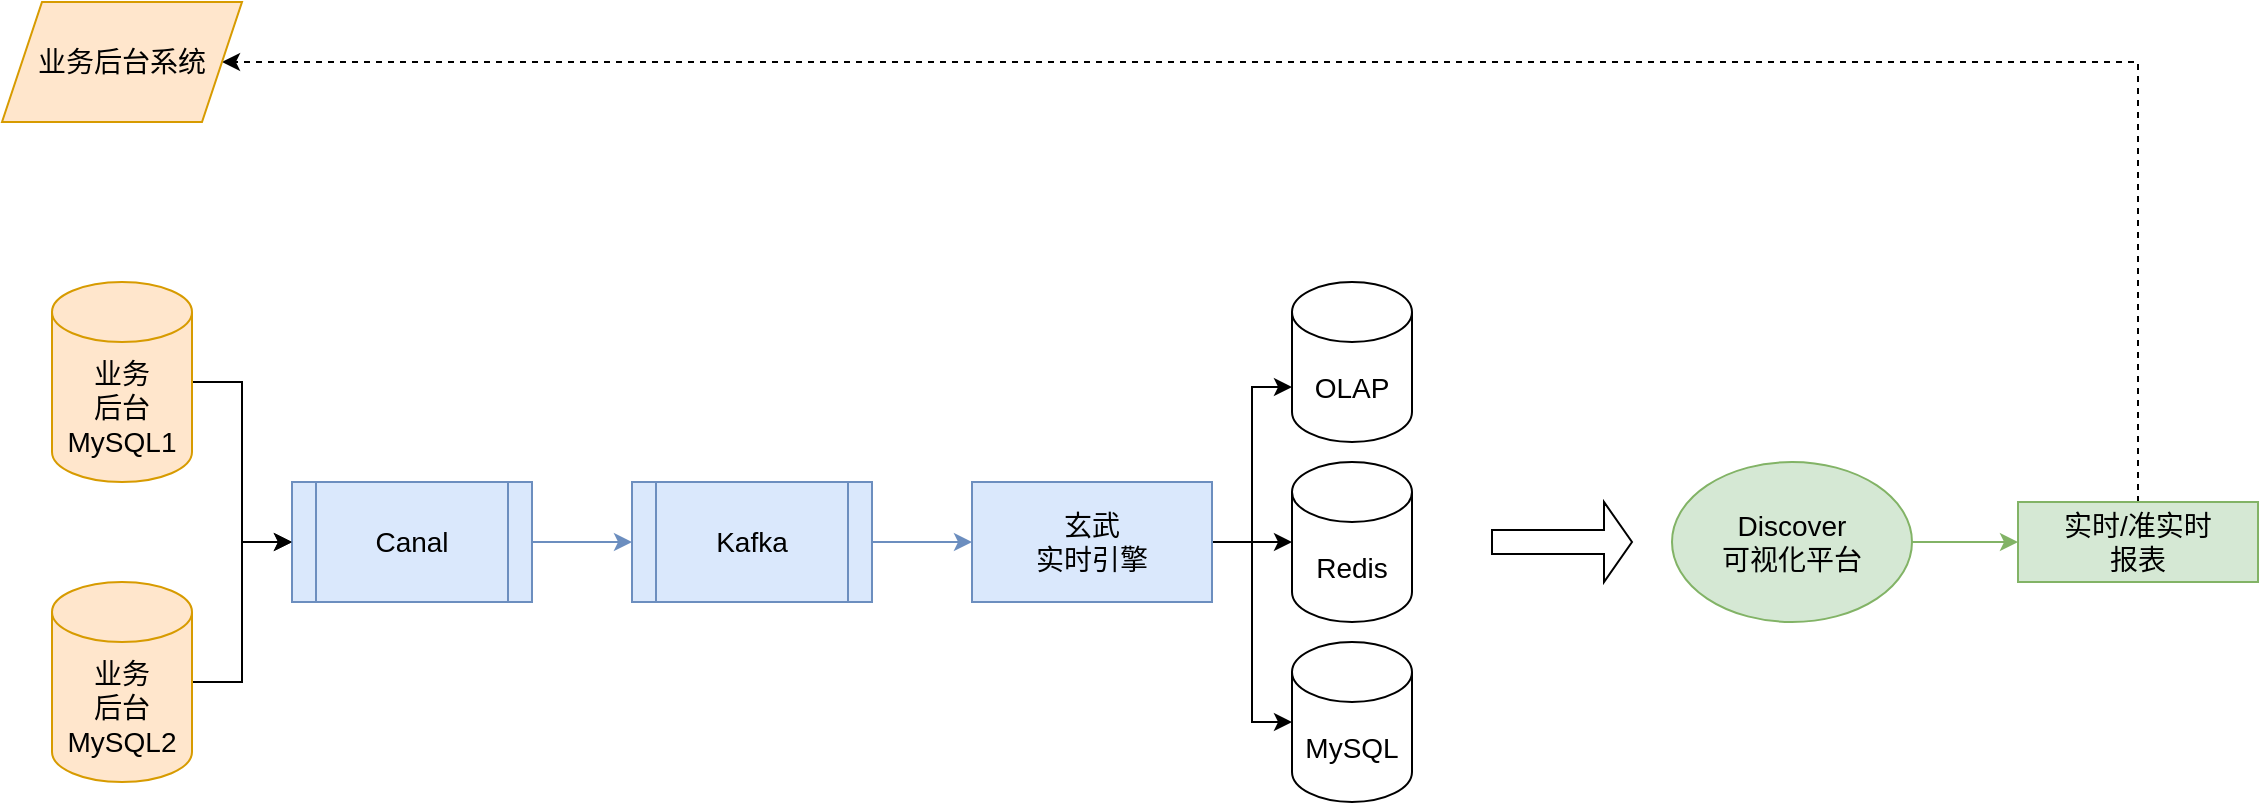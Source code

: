 <mxfile version="15.7.0" type="github">
  <diagram id="bT-UPvlaSWT7ejlX2j9R" name="第 1 页">
    <mxGraphModel dx="1422" dy="762" grid="1" gridSize="10" guides="1" tooltips="1" connect="1" arrows="1" fold="1" page="1" pageScale="1" pageWidth="827" pageHeight="1169" math="0" shadow="0">
      <root>
        <mxCell id="0" />
        <mxCell id="1" parent="0" />
        <mxCell id="e_Ce-8mbgNTQtIeD7WKg-18" style="edgeStyle=orthogonalEdgeStyle;rounded=0;orthogonalLoop=1;jettySize=auto;html=1;exitX=1;exitY=0.5;exitDx=0;exitDy=0;exitPerimeter=0;fontSize=14;" edge="1" parent="1" source="e_Ce-8mbgNTQtIeD7WKg-1" target="e_Ce-8mbgNTQtIeD7WKg-4">
          <mxGeometry relative="1" as="geometry" />
        </mxCell>
        <mxCell id="e_Ce-8mbgNTQtIeD7WKg-1" value="&lt;font style=&quot;font-size: 14px&quot;&gt;业务&lt;br&gt;后台MySQL1&lt;/font&gt;" style="shape=cylinder3;whiteSpace=wrap;html=1;boundedLbl=1;backgroundOutline=1;size=15;fillColor=#ffe6cc;strokeColor=#d79b00;" vertex="1" parent="1">
          <mxGeometry x="70" y="160" width="70" height="100" as="geometry" />
        </mxCell>
        <mxCell id="e_Ce-8mbgNTQtIeD7WKg-20" style="edgeStyle=orthogonalEdgeStyle;rounded=0;orthogonalLoop=1;jettySize=auto;html=1;exitX=1;exitY=0.5;exitDx=0;exitDy=0;entryX=0;entryY=0.5;entryDx=0;entryDy=0;fontSize=14;fillColor=#dae8fc;strokeColor=#6c8ebf;" edge="1" parent="1" source="e_Ce-8mbgNTQtIeD7WKg-4" target="e_Ce-8mbgNTQtIeD7WKg-8">
          <mxGeometry relative="1" as="geometry" />
        </mxCell>
        <mxCell id="e_Ce-8mbgNTQtIeD7WKg-4" value="Canal" style="shape=process;whiteSpace=wrap;html=1;backgroundOutline=1;fontSize=14;fillColor=#dae8fc;strokeColor=#6c8ebf;" vertex="1" parent="1">
          <mxGeometry x="190" y="260" width="120" height="60" as="geometry" />
        </mxCell>
        <mxCell id="e_Ce-8mbgNTQtIeD7WKg-19" style="edgeStyle=orthogonalEdgeStyle;rounded=0;orthogonalLoop=1;jettySize=auto;html=1;exitX=1;exitY=0.5;exitDx=0;exitDy=0;exitPerimeter=0;entryX=0;entryY=0.5;entryDx=0;entryDy=0;fontSize=14;" edge="1" parent="1" source="e_Ce-8mbgNTQtIeD7WKg-5" target="e_Ce-8mbgNTQtIeD7WKg-4">
          <mxGeometry relative="1" as="geometry" />
        </mxCell>
        <mxCell id="e_Ce-8mbgNTQtIeD7WKg-5" value="&lt;font style=&quot;font-size: 14px&quot;&gt;业务&lt;br&gt;后台MySQL2&lt;/font&gt;" style="shape=cylinder3;whiteSpace=wrap;html=1;boundedLbl=1;backgroundOutline=1;size=15;fillColor=#ffe6cc;strokeColor=#d79b00;" vertex="1" parent="1">
          <mxGeometry x="70" y="310" width="70" height="100" as="geometry" />
        </mxCell>
        <mxCell id="e_Ce-8mbgNTQtIeD7WKg-21" style="edgeStyle=orthogonalEdgeStyle;rounded=0;orthogonalLoop=1;jettySize=auto;html=1;exitX=1;exitY=0.5;exitDx=0;exitDy=0;fontSize=14;fillColor=#dae8fc;strokeColor=#6c8ebf;" edge="1" parent="1" source="e_Ce-8mbgNTQtIeD7WKg-8" target="e_Ce-8mbgNTQtIeD7WKg-10">
          <mxGeometry relative="1" as="geometry" />
        </mxCell>
        <mxCell id="e_Ce-8mbgNTQtIeD7WKg-8" value="Kafka" style="shape=process;whiteSpace=wrap;html=1;backgroundOutline=1;fontSize=14;fillColor=#dae8fc;strokeColor=#6c8ebf;" vertex="1" parent="1">
          <mxGeometry x="360" y="260" width="120" height="60" as="geometry" />
        </mxCell>
        <mxCell id="e_Ce-8mbgNTQtIeD7WKg-22" style="edgeStyle=orthogonalEdgeStyle;rounded=0;orthogonalLoop=1;jettySize=auto;html=1;exitX=1;exitY=0.5;exitDx=0;exitDy=0;fontSize=14;" edge="1" parent="1" source="e_Ce-8mbgNTQtIeD7WKg-10" target="e_Ce-8mbgNTQtIeD7WKg-13">
          <mxGeometry relative="1" as="geometry" />
        </mxCell>
        <mxCell id="e_Ce-8mbgNTQtIeD7WKg-23" style="edgeStyle=orthogonalEdgeStyle;rounded=0;orthogonalLoop=1;jettySize=auto;html=1;exitX=1;exitY=0.5;exitDx=0;exitDy=0;entryX=0;entryY=0;entryDx=0;entryDy=52.5;entryPerimeter=0;fontSize=14;" edge="1" parent="1" source="e_Ce-8mbgNTQtIeD7WKg-10" target="e_Ce-8mbgNTQtIeD7WKg-12">
          <mxGeometry relative="1" as="geometry" />
        </mxCell>
        <mxCell id="e_Ce-8mbgNTQtIeD7WKg-24" style="edgeStyle=orthogonalEdgeStyle;rounded=0;orthogonalLoop=1;jettySize=auto;html=1;exitX=1;exitY=0.5;exitDx=0;exitDy=0;entryX=0;entryY=0.5;entryDx=0;entryDy=0;entryPerimeter=0;fontSize=14;" edge="1" parent="1" source="e_Ce-8mbgNTQtIeD7WKg-10" target="e_Ce-8mbgNTQtIeD7WKg-14">
          <mxGeometry relative="1" as="geometry" />
        </mxCell>
        <mxCell id="e_Ce-8mbgNTQtIeD7WKg-10" value="玄武&lt;br&gt;实时引擎" style="rounded=0;whiteSpace=wrap;html=1;fontSize=14;fillColor=#dae8fc;strokeColor=#6c8ebf;" vertex="1" parent="1">
          <mxGeometry x="530" y="260" width="120" height="60" as="geometry" />
        </mxCell>
        <mxCell id="e_Ce-8mbgNTQtIeD7WKg-12" value="OLAP" style="shape=cylinder3;whiteSpace=wrap;html=1;boundedLbl=1;backgroundOutline=1;size=15;fontSize=14;" vertex="1" parent="1">
          <mxGeometry x="690" y="160" width="60" height="80" as="geometry" />
        </mxCell>
        <mxCell id="e_Ce-8mbgNTQtIeD7WKg-13" value="Redis" style="shape=cylinder3;whiteSpace=wrap;html=1;boundedLbl=1;backgroundOutline=1;size=15;fontSize=14;" vertex="1" parent="1">
          <mxGeometry x="690" y="250" width="60" height="80" as="geometry" />
        </mxCell>
        <mxCell id="e_Ce-8mbgNTQtIeD7WKg-14" value="MySQL" style="shape=cylinder3;whiteSpace=wrap;html=1;boundedLbl=1;backgroundOutline=1;size=15;fontSize=14;" vertex="1" parent="1">
          <mxGeometry x="690" y="340" width="60" height="80" as="geometry" />
        </mxCell>
        <mxCell id="e_Ce-8mbgNTQtIeD7WKg-27" style="edgeStyle=orthogonalEdgeStyle;rounded=0;orthogonalLoop=1;jettySize=auto;html=1;exitX=1;exitY=0.5;exitDx=0;exitDy=0;fontSize=14;fillColor=#d5e8d4;strokeColor=#82b366;" edge="1" parent="1" source="e_Ce-8mbgNTQtIeD7WKg-15" target="e_Ce-8mbgNTQtIeD7WKg-16">
          <mxGeometry relative="1" as="geometry" />
        </mxCell>
        <mxCell id="e_Ce-8mbgNTQtIeD7WKg-15" value="Discover&lt;br&gt;可视化平台" style="ellipse;whiteSpace=wrap;html=1;fontSize=14;fillColor=#d5e8d4;strokeColor=#82b366;" vertex="1" parent="1">
          <mxGeometry x="880" y="250" width="120" height="80" as="geometry" />
        </mxCell>
        <mxCell id="e_Ce-8mbgNTQtIeD7WKg-28" style="edgeStyle=orthogonalEdgeStyle;rounded=0;orthogonalLoop=1;jettySize=auto;html=1;exitX=0.5;exitY=0;exitDx=0;exitDy=0;entryX=1;entryY=0.5;entryDx=0;entryDy=0;fontSize=14;dashed=1;" edge="1" parent="1" source="e_Ce-8mbgNTQtIeD7WKg-16" target="e_Ce-8mbgNTQtIeD7WKg-17">
          <mxGeometry relative="1" as="geometry">
            <Array as="points">
              <mxPoint x="1113" y="50" />
            </Array>
          </mxGeometry>
        </mxCell>
        <mxCell id="e_Ce-8mbgNTQtIeD7WKg-16" value="实时/准实时&lt;br&gt;报表" style="rounded=0;whiteSpace=wrap;html=1;fontSize=14;fillColor=#d5e8d4;strokeColor=#82b366;" vertex="1" parent="1">
          <mxGeometry x="1053" y="270" width="120" height="40" as="geometry" />
        </mxCell>
        <mxCell id="e_Ce-8mbgNTQtIeD7WKg-17" value="业务后台系统" style="shape=parallelogram;perimeter=parallelogramPerimeter;whiteSpace=wrap;html=1;fixedSize=1;fontSize=14;fillColor=#ffe6cc;strokeColor=#d79b00;" vertex="1" parent="1">
          <mxGeometry x="45" y="20" width="120" height="60" as="geometry" />
        </mxCell>
        <mxCell id="e_Ce-8mbgNTQtIeD7WKg-26" value="" style="shape=singleArrow;whiteSpace=wrap;html=1;fontSize=14;" vertex="1" parent="1">
          <mxGeometry x="790" y="270" width="70" height="40" as="geometry" />
        </mxCell>
      </root>
    </mxGraphModel>
  </diagram>
</mxfile>
